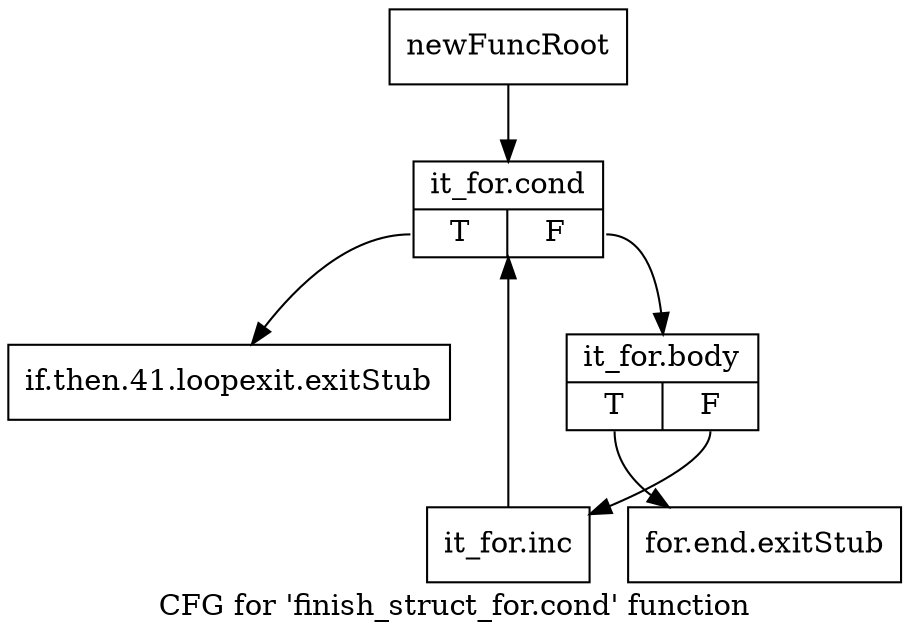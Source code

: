 digraph "CFG for 'finish_struct_for.cond' function" {
	label="CFG for 'finish_struct_for.cond' function";

	Node0x9fa3290 [shape=record,label="{newFuncRoot}"];
	Node0x9fa3290 -> Node0x9fa3380;
	Node0x9fa32e0 [shape=record,label="{if.then.41.loopexit.exitStub}"];
	Node0x9fa3330 [shape=record,label="{for.end.exitStub}"];
	Node0x9fa3380 [shape=record,label="{it_for.cond|{<s0>T|<s1>F}}"];
	Node0x9fa3380:s0 -> Node0x9fa32e0;
	Node0x9fa3380:s1 -> Node0x9fa33d0;
	Node0x9fa33d0 [shape=record,label="{it_for.body|{<s0>T|<s1>F}}"];
	Node0x9fa33d0:s0 -> Node0x9fa3330;
	Node0x9fa33d0:s1 -> Node0x9fa3420;
	Node0x9fa3420 [shape=record,label="{it_for.inc}"];
	Node0x9fa3420 -> Node0x9fa3380;
}
